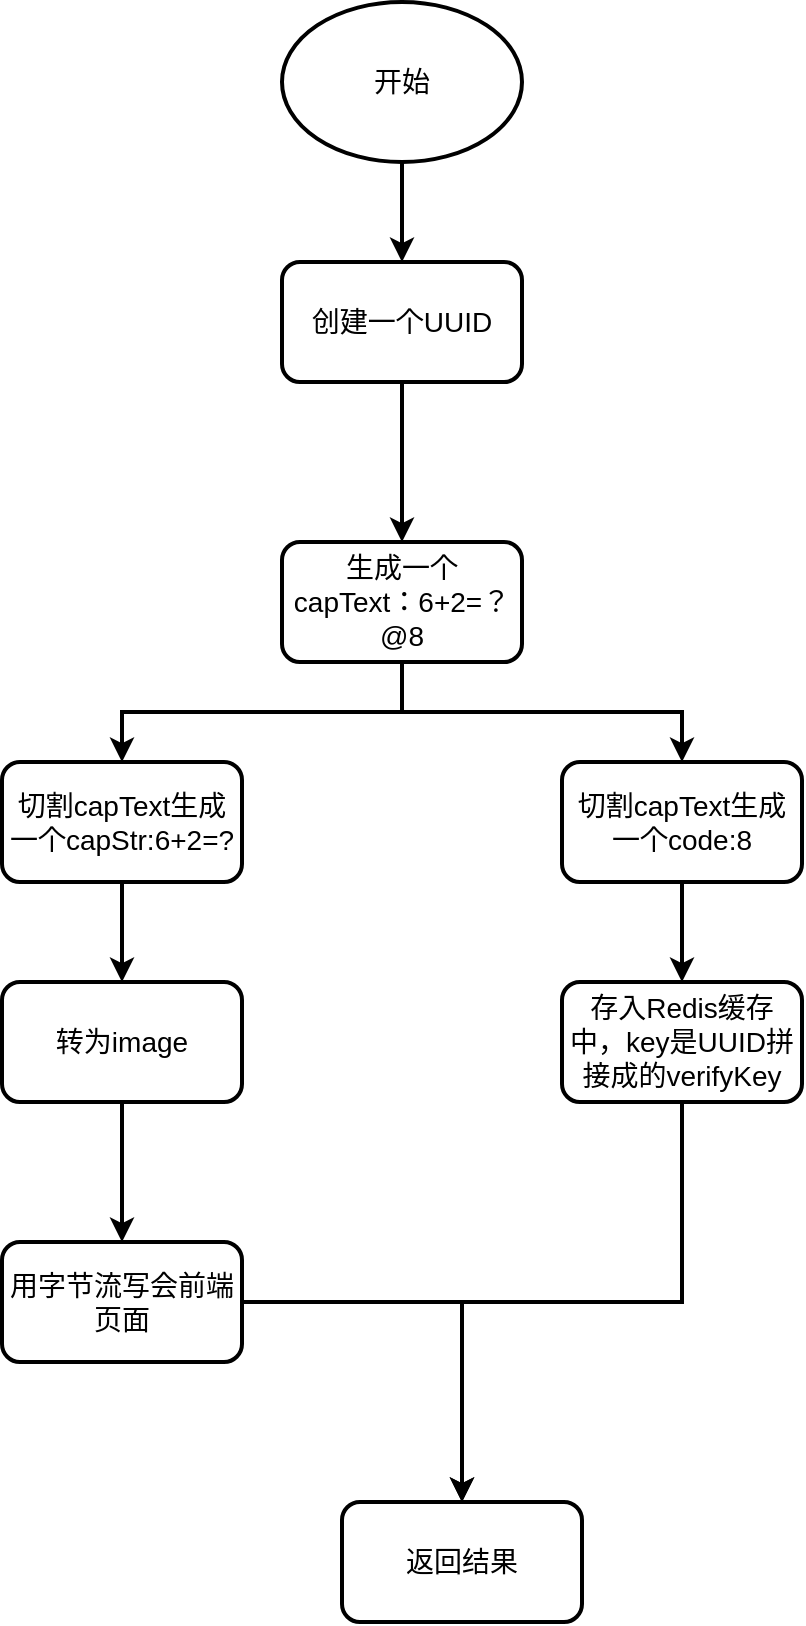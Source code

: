 <mxfile version="18.1.3" type="github">
  <diagram id="_PjnXzG9L_i86fLd0PWW" name="第 1 页">
    <mxGraphModel dx="1038" dy="571" grid="1" gridSize="10" guides="1" tooltips="1" connect="1" arrows="1" fold="1" page="1" pageScale="1" pageWidth="827" pageHeight="1169" math="0" shadow="0">
      <root>
        <mxCell id="0" />
        <mxCell id="1" parent="0" />
        <mxCell id="z98jd1UXB-r755YIcB5x-12" style="edgeStyle=orthogonalEdgeStyle;rounded=0;orthogonalLoop=1;jettySize=auto;html=1;entryX=0.5;entryY=0;entryDx=0;entryDy=0;fontSize=14;strokeWidth=2;" edge="1" parent="1" source="z98jd1UXB-r755YIcB5x-1" target="z98jd1UXB-r755YIcB5x-2">
          <mxGeometry relative="1" as="geometry" />
        </mxCell>
        <mxCell id="z98jd1UXB-r755YIcB5x-1" value="&lt;font style=&quot;font-size: 14px;&quot;&gt;开始&lt;/font&gt;" style="ellipse;whiteSpace=wrap;html=1;strokeWidth=2;" vertex="1" parent="1">
          <mxGeometry x="310" y="20" width="120" height="80" as="geometry" />
        </mxCell>
        <mxCell id="z98jd1UXB-r755YIcB5x-13" style="edgeStyle=orthogonalEdgeStyle;rounded=0;orthogonalLoop=1;jettySize=auto;html=1;entryX=0.5;entryY=0;entryDx=0;entryDy=0;fontSize=14;strokeWidth=2;" edge="1" parent="1" source="z98jd1UXB-r755YIcB5x-2" target="z98jd1UXB-r755YIcB5x-3">
          <mxGeometry relative="1" as="geometry" />
        </mxCell>
        <mxCell id="z98jd1UXB-r755YIcB5x-2" value="创建一个UUID" style="rounded=1;whiteSpace=wrap;html=1;fontSize=14;strokeWidth=2;" vertex="1" parent="1">
          <mxGeometry x="310" y="150" width="120" height="60" as="geometry" />
        </mxCell>
        <mxCell id="z98jd1UXB-r755YIcB5x-6" style="edgeStyle=orthogonalEdgeStyle;rounded=0;orthogonalLoop=1;jettySize=auto;html=1;entryX=0.5;entryY=0;entryDx=0;entryDy=0;fontSize=14;exitX=0.5;exitY=1;exitDx=0;exitDy=0;strokeWidth=2;" edge="1" parent="1" source="z98jd1UXB-r755YIcB5x-3" target="z98jd1UXB-r755YIcB5x-4">
          <mxGeometry relative="1" as="geometry" />
        </mxCell>
        <mxCell id="z98jd1UXB-r755YIcB5x-7" style="edgeStyle=orthogonalEdgeStyle;rounded=0;orthogonalLoop=1;jettySize=auto;html=1;exitX=0.5;exitY=1;exitDx=0;exitDy=0;entryX=0.5;entryY=0;entryDx=0;entryDy=0;fontSize=14;strokeWidth=2;" edge="1" parent="1" source="z98jd1UXB-r755YIcB5x-3" target="z98jd1UXB-r755YIcB5x-5">
          <mxGeometry relative="1" as="geometry" />
        </mxCell>
        <mxCell id="z98jd1UXB-r755YIcB5x-3" value="生成一个capText：6+2=？@8" style="rounded=1;whiteSpace=wrap;html=1;fontSize=14;strokeWidth=2;" vertex="1" parent="1">
          <mxGeometry x="310" y="290" width="120" height="60" as="geometry" />
        </mxCell>
        <mxCell id="z98jd1UXB-r755YIcB5x-9" style="edgeStyle=orthogonalEdgeStyle;rounded=0;orthogonalLoop=1;jettySize=auto;html=1;fontSize=14;strokeWidth=2;" edge="1" parent="1" source="z98jd1UXB-r755YIcB5x-4" target="z98jd1UXB-r755YIcB5x-8">
          <mxGeometry relative="1" as="geometry" />
        </mxCell>
        <mxCell id="z98jd1UXB-r755YIcB5x-4" value="切割capText生成一个capStr:6+2=?" style="rounded=1;whiteSpace=wrap;html=1;fontSize=14;strokeWidth=2;" vertex="1" parent="1">
          <mxGeometry x="170" y="400" width="120" height="60" as="geometry" />
        </mxCell>
        <mxCell id="z98jd1UXB-r755YIcB5x-15" style="edgeStyle=orthogonalEdgeStyle;rounded=0;orthogonalLoop=1;jettySize=auto;html=1;entryX=0.5;entryY=0;entryDx=0;entryDy=0;fontSize=14;strokeWidth=2;" edge="1" parent="1" source="z98jd1UXB-r755YIcB5x-5" target="z98jd1UXB-r755YIcB5x-14">
          <mxGeometry relative="1" as="geometry" />
        </mxCell>
        <mxCell id="z98jd1UXB-r755YIcB5x-5" value="&lt;span style=&quot;&quot;&gt;切割capText生成一个code:8&lt;/span&gt;" style="rounded=1;whiteSpace=wrap;html=1;fontSize=14;strokeWidth=2;" vertex="1" parent="1">
          <mxGeometry x="450" y="400" width="120" height="60" as="geometry" />
        </mxCell>
        <mxCell id="z98jd1UXB-r755YIcB5x-11" style="edgeStyle=orthogonalEdgeStyle;rounded=0;orthogonalLoop=1;jettySize=auto;html=1;entryX=0.5;entryY=0;entryDx=0;entryDy=0;fontSize=14;strokeWidth=2;" edge="1" parent="1" source="z98jd1UXB-r755YIcB5x-8" target="z98jd1UXB-r755YIcB5x-10">
          <mxGeometry relative="1" as="geometry" />
        </mxCell>
        <mxCell id="z98jd1UXB-r755YIcB5x-8" value="转为image" style="rounded=1;whiteSpace=wrap;html=1;fontSize=14;strokeWidth=2;" vertex="1" parent="1">
          <mxGeometry x="170" y="510" width="120" height="60" as="geometry" />
        </mxCell>
        <mxCell id="z98jd1UXB-r755YIcB5x-17" style="edgeStyle=orthogonalEdgeStyle;rounded=0;orthogonalLoop=1;jettySize=auto;html=1;fontSize=14;strokeWidth=2;" edge="1" parent="1" source="z98jd1UXB-r755YIcB5x-10" target="z98jd1UXB-r755YIcB5x-16">
          <mxGeometry relative="1" as="geometry" />
        </mxCell>
        <mxCell id="z98jd1UXB-r755YIcB5x-10" value="用字节流写会前端页面" style="rounded=1;whiteSpace=wrap;html=1;fontSize=14;strokeWidth=2;" vertex="1" parent="1">
          <mxGeometry x="170" y="640" width="120" height="60" as="geometry" />
        </mxCell>
        <mxCell id="z98jd1UXB-r755YIcB5x-18" style="edgeStyle=orthogonalEdgeStyle;rounded=0;orthogonalLoop=1;jettySize=auto;html=1;entryX=0.5;entryY=0;entryDx=0;entryDy=0;fontSize=14;strokeWidth=2;" edge="1" parent="1" source="z98jd1UXB-r755YIcB5x-14" target="z98jd1UXB-r755YIcB5x-16">
          <mxGeometry relative="1" as="geometry" />
        </mxCell>
        <mxCell id="z98jd1UXB-r755YIcB5x-14" value="存入Redis缓存中，key是UUID拼接成的verifyKey" style="rounded=1;whiteSpace=wrap;html=1;fontSize=14;strokeWidth=2;" vertex="1" parent="1">
          <mxGeometry x="450" y="510" width="120" height="60" as="geometry" />
        </mxCell>
        <mxCell id="z98jd1UXB-r755YIcB5x-16" value="返回结果" style="rounded=1;whiteSpace=wrap;html=1;fontSize=14;strokeWidth=2;" vertex="1" parent="1">
          <mxGeometry x="340" y="770" width="120" height="60" as="geometry" />
        </mxCell>
      </root>
    </mxGraphModel>
  </diagram>
</mxfile>
